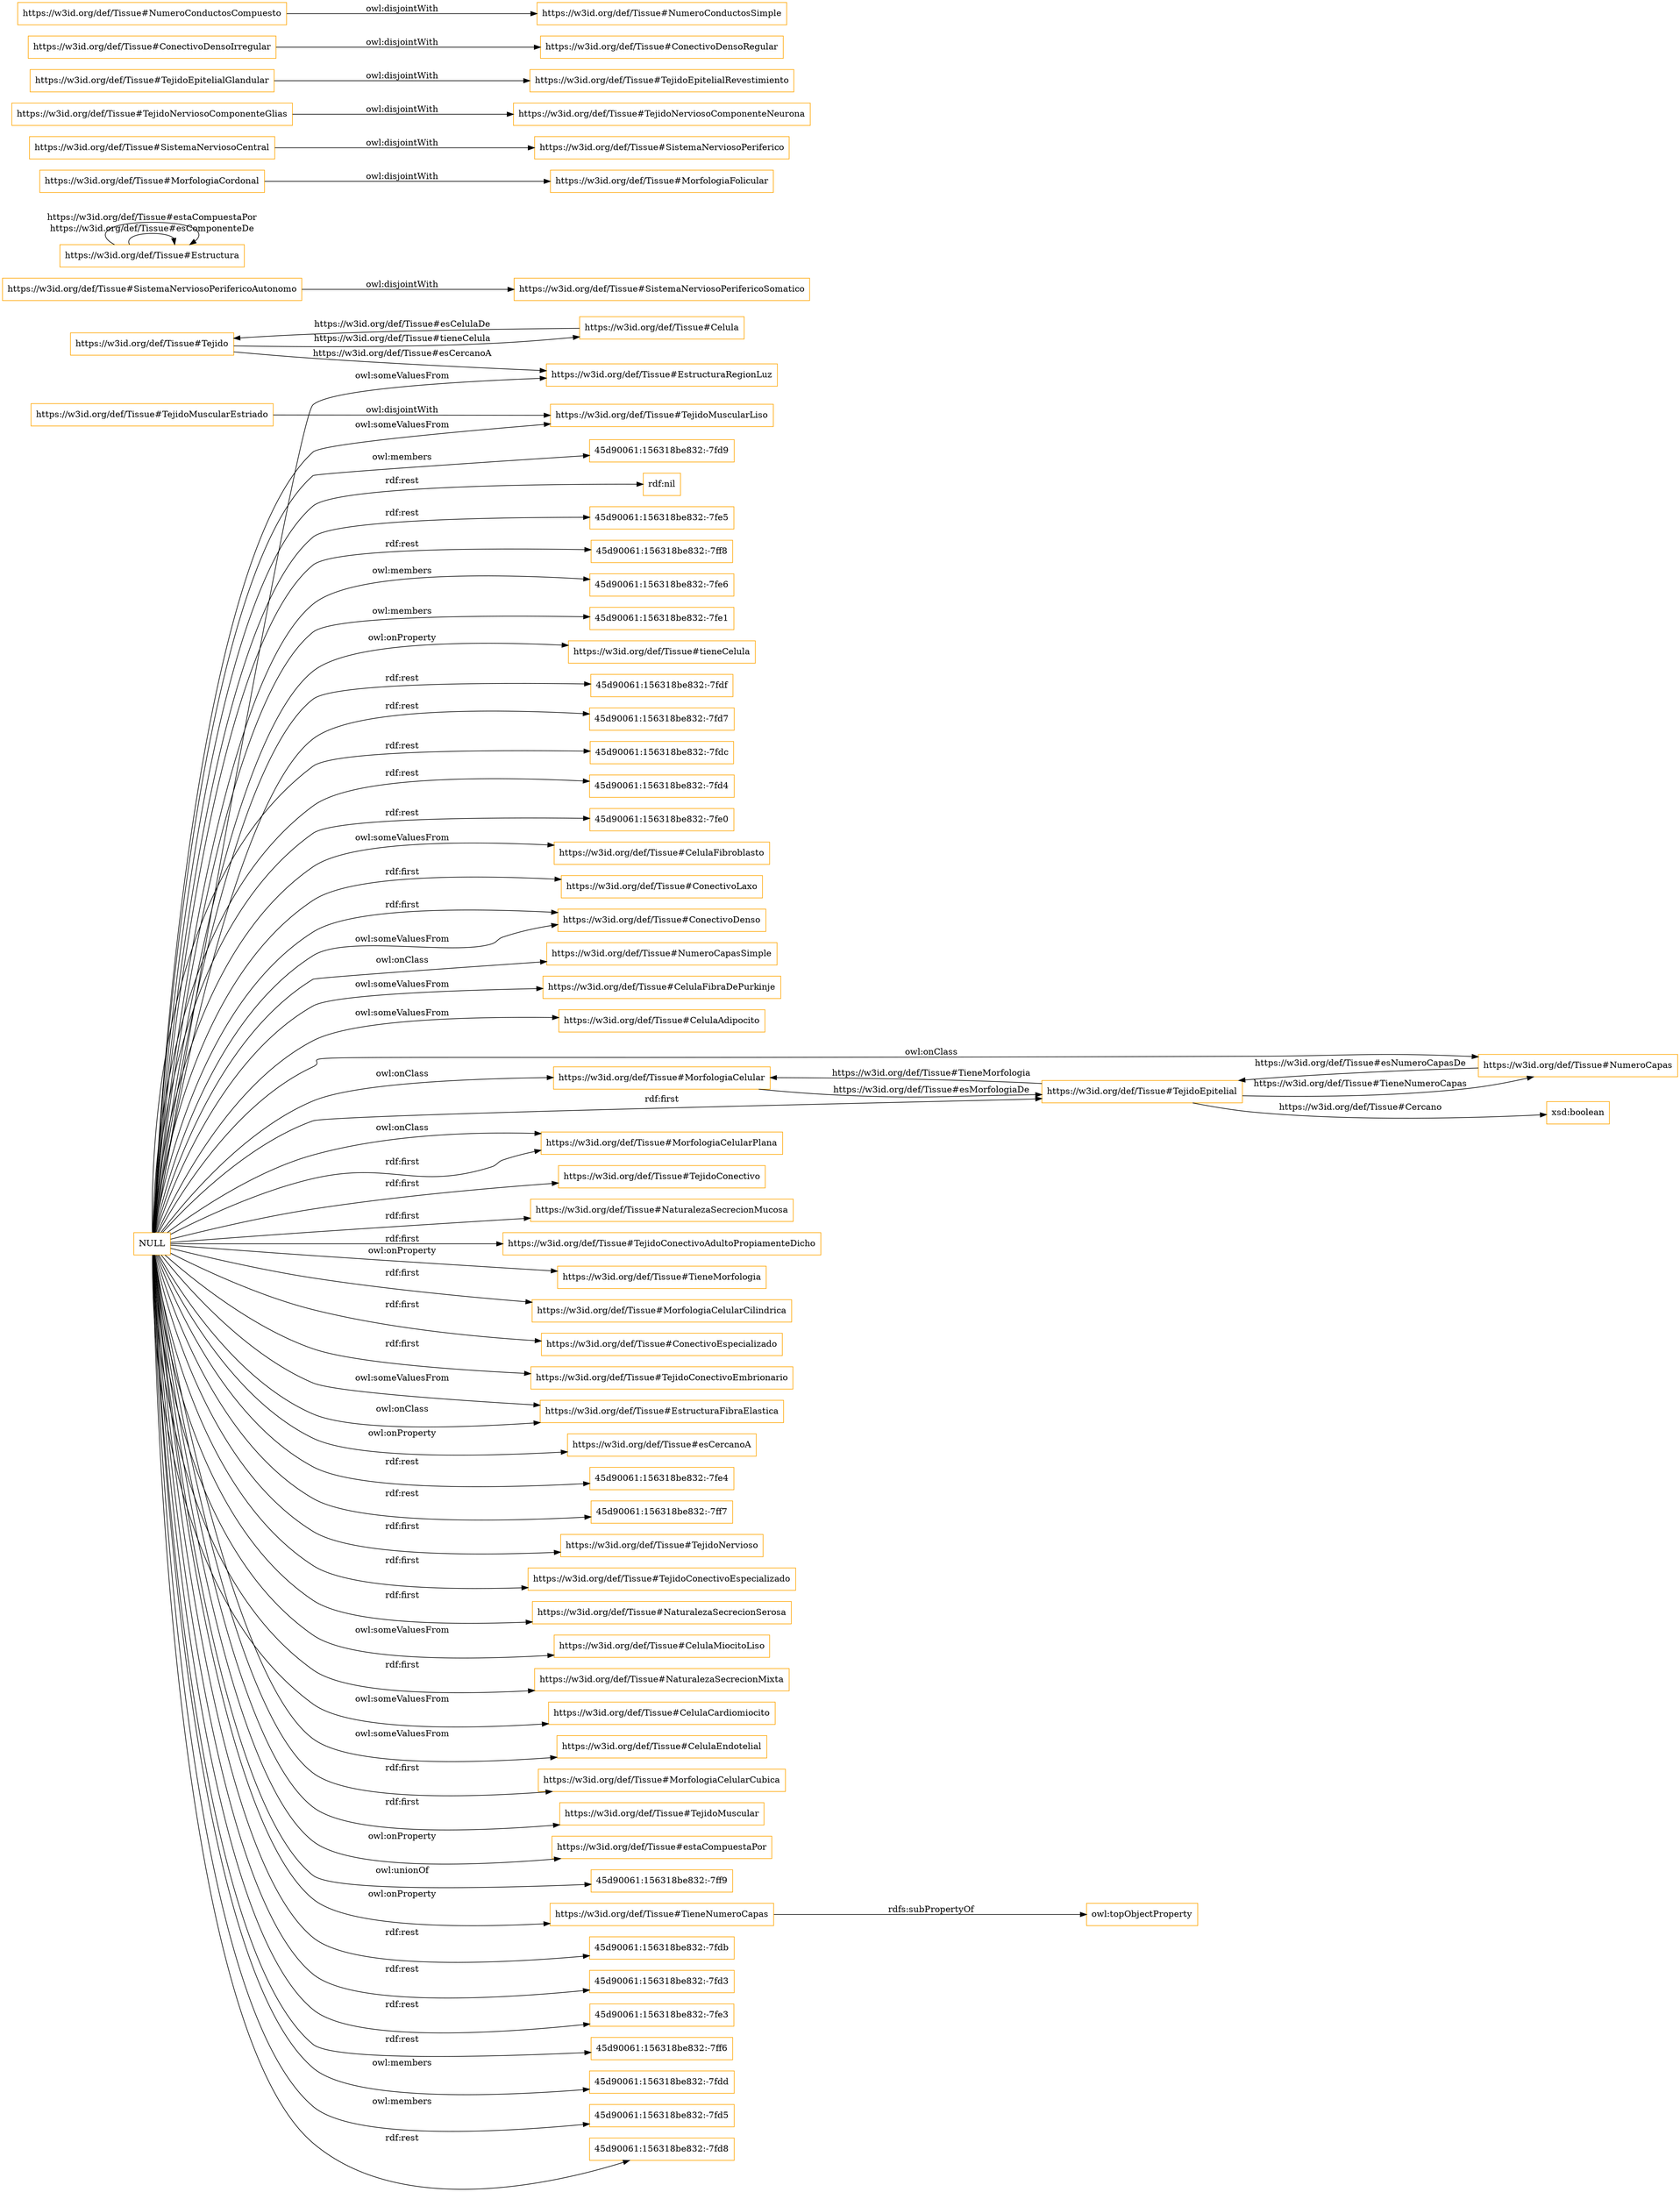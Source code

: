 digraph ar2dtool_diagram { 
rankdir=LR;
size="1501"
node [shape = rectangle, color="orange"]; "https://w3id.org/def/Tissue#CelulaFibroblasto" "https://w3id.org/def/Tissue#ConectivoLaxo" "https://w3id.org/def/Tissue#SistemaNerviosoPerifericoAutonomo" "https://w3id.org/def/Tissue#ConectivoDenso" "https://w3id.org/def/Tissue#Celula" "https://w3id.org/def/Tissue#TejidoMuscularEstriado" "https://w3id.org/def/Tissue#NumeroCapasSimple" "https://w3id.org/def/Tissue#Estructura" "https://w3id.org/def/Tissue#CelulaFibraDePurkinje" "https://w3id.org/def/Tissue#MorfologiaFolicular" "https://w3id.org/def/Tissue#CelulaAdipocito" "https://w3id.org/def/Tissue#MorfologiaCelular" "https://w3id.org/def/Tissue#SistemaNerviosoCentral" "https://w3id.org/def/Tissue#MorfologiaCelularPlana" "https://w3id.org/def/Tissue#TejidoConectivo" "https://w3id.org/def/Tissue#MorfologiaCordonal" "https://w3id.org/def/Tissue#NumeroCapas" "https://w3id.org/def/Tissue#NaturalezaSecrecionMucosa" "https://w3id.org/def/Tissue#TejidoConectivoAdultoPropiamenteDicho" "https://w3id.org/def/Tissue#TejidoNerviosoComponenteNeurona" "https://w3id.org/def/Tissue#TejidoNerviosoComponenteGlias" "https://w3id.org/def/Tissue#Tejido" "https://w3id.org/def/Tissue#TejidoMuscularLiso" "https://w3id.org/def/Tissue#TejidoEpitelialRevestimiento" "https://w3id.org/def/Tissue#TejidoEpitelialGlandular" "https://w3id.org/def/Tissue#MorfologiaCelularCilindrica" "https://w3id.org/def/Tissue#ConectivoEspecializado" "https://w3id.org/def/Tissue#TejidoConectivoEmbrionario" "https://w3id.org/def/Tissue#ConectivoDensoIrregular" "https://w3id.org/def/Tissue#SistemaNerviosoPeriferico" "https://w3id.org/def/Tissue#EstructuraFibraElastica" "https://w3id.org/def/Tissue#EstructuraRegionLuz" "https://w3id.org/def/Tissue#TejidoNervioso" "https://w3id.org/def/Tissue#ConectivoDensoRegular" "https://w3id.org/def/Tissue#TejidoEpitelial" "https://w3id.org/def/Tissue#NumeroConductosSimple" "https://w3id.org/def/Tissue#TejidoConectivoEspecializado" "https://w3id.org/def/Tissue#NaturalezaSecrecionSerosa" "https://w3id.org/def/Tissue#CelulaMiocitoLiso" "https://w3id.org/def/Tissue#NaturalezaSecrecionMixta" "https://w3id.org/def/Tissue#CelulaCardiomiocito" "https://w3id.org/def/Tissue#CelulaEndotelial" "https://w3id.org/def/Tissue#MorfologiaCelularCubica" "https://w3id.org/def/Tissue#TejidoMuscular" "https://w3id.org/def/Tissue#SistemaNerviosoPerifericoSomatico" "https://w3id.org/def/Tissue#NumeroConductosCompuesto" ; /*classes style*/
	"NULL" -> "https://w3id.org/def/Tissue#EstructuraFibraElastica" [ label = "owl:someValuesFrom" ];
	"NULL" -> "https://w3id.org/def/Tissue#TejidoConectivoEmbrionario" [ label = "rdf:first" ];
	"NULL" -> "https://w3id.org/def/Tissue#TejidoConectivoAdultoPropiamenteDicho" [ label = "rdf:first" ];
	"NULL" -> "https://w3id.org/def/Tissue#estaCompuestaPor" [ label = "owl:onProperty" ];
	"NULL" -> "45d90061:156318be832:-7ff9" [ label = "owl:unionOf" ];
	"NULL" -> "https://w3id.org/def/Tissue#TejidoMuscularLiso" [ label = "owl:someValuesFrom" ];
	"NULL" -> "https://w3id.org/def/Tissue#TieneNumeroCapas" [ label = "owl:onProperty" ];
	"NULL" -> "https://w3id.org/def/Tissue#MorfologiaCelularPlana" [ label = "owl:onClass" ];
	"NULL" -> "45d90061:156318be832:-7fdb" [ label = "rdf:rest" ];
	"NULL" -> "45d90061:156318be832:-7fd3" [ label = "rdf:rest" ];
	"NULL" -> "https://w3id.org/def/Tissue#MorfologiaCelularCubica" [ label = "rdf:first" ];
	"NULL" -> "https://w3id.org/def/Tissue#TejidoEpitelial" [ label = "rdf:first" ];
	"NULL" -> "https://w3id.org/def/Tissue#CelulaAdipocito" [ label = "owl:someValuesFrom" ];
	"NULL" -> "https://w3id.org/def/Tissue#CelulaEndotelial" [ label = "owl:someValuesFrom" ];
	"NULL" -> "https://w3id.org/def/Tissue#TejidoConectivo" [ label = "rdf:first" ];
	"NULL" -> "45d90061:156318be832:-7fe3" [ label = "rdf:rest" ];
	"NULL" -> "https://w3id.org/def/Tissue#MorfologiaCelularCilindrica" [ label = "rdf:first" ];
	"NULL" -> "https://w3id.org/def/Tissue#TejidoConectivoEspecializado" [ label = "rdf:first" ];
	"NULL" -> "45d90061:156318be832:-7ff6" [ label = "rdf:rest" ];
	"NULL" -> "45d90061:156318be832:-7fdd" [ label = "owl:members" ];
	"NULL" -> "45d90061:156318be832:-7fd5" [ label = "owl:members" ];
	"NULL" -> "https://w3id.org/def/Tissue#EstructuraRegionLuz" [ label = "owl:someValuesFrom" ];
	"NULL" -> "https://w3id.org/def/Tissue#CelulaFibraDePurkinje" [ label = "owl:someValuesFrom" ];
	"NULL" -> "45d90061:156318be832:-7fd8" [ label = "rdf:rest" ];
	"NULL" -> "https://w3id.org/def/Tissue#NaturalezaSecrecionMixta" [ label = "rdf:first" ];
	"NULL" -> "https://w3id.org/def/Tissue#MorfologiaCelular" [ label = "owl:onClass" ];
	"NULL" -> "https://w3id.org/def/Tissue#NumeroCapasSimple" [ label = "owl:onClass" ];
	"NULL" -> "45d90061:156318be832:-7fd9" [ label = "owl:members" ];
	"NULL" -> "rdf:nil" [ label = "rdf:rest" ];
	"NULL" -> "45d90061:156318be832:-7fe5" [ label = "rdf:rest" ];
	"NULL" -> "https://w3id.org/def/Tissue#CelulaCardiomiocito" [ label = "owl:someValuesFrom" ];
	"NULL" -> "45d90061:156318be832:-7ff8" [ label = "rdf:rest" ];
	"NULL" -> "https://w3id.org/def/Tissue#EstructuraFibraElastica" [ label = "owl:onClass" ];
	"NULL" -> "45d90061:156318be832:-7fe6" [ label = "owl:members" ];
	"NULL" -> "45d90061:156318be832:-7fe1" [ label = "owl:members" ];
	"NULL" -> "https://w3id.org/def/Tissue#NumeroCapas" [ label = "owl:onClass" ];
	"NULL" -> "https://w3id.org/def/Tissue#TejidoMuscular" [ label = "rdf:first" ];
	"NULL" -> "https://w3id.org/def/Tissue#ConectivoDenso" [ label = "rdf:first" ];
	"NULL" -> "https://w3id.org/def/Tissue#tieneCelula" [ label = "owl:onProperty" ];
	"NULL" -> "https://w3id.org/def/Tissue#NaturalezaSecrecionMucosa" [ label = "rdf:first" ];
	"NULL" -> "45d90061:156318be832:-7fdf" [ label = "rdf:rest" ];
	"NULL" -> "45d90061:156318be832:-7fd7" [ label = "rdf:rest" ];
	"NULL" -> "https://w3id.org/def/Tissue#NaturalezaSecrecionSerosa" [ label = "rdf:first" ];
	"NULL" -> "https://w3id.org/def/Tissue#CelulaFibroblasto" [ label = "owl:someValuesFrom" ];
	"NULL" -> "45d90061:156318be832:-7fdc" [ label = "rdf:rest" ];
	"NULL" -> "https://w3id.org/def/Tissue#CelulaMiocitoLiso" [ label = "owl:someValuesFrom" ];
	"NULL" -> "45d90061:156318be832:-7fd4" [ label = "rdf:rest" ];
	"NULL" -> "https://w3id.org/def/Tissue#MorfologiaCelularPlana" [ label = "rdf:first" ];
	"NULL" -> "45d90061:156318be832:-7fe0" [ label = "rdf:rest" ];
	"NULL" -> "https://w3id.org/def/Tissue#ConectivoDenso" [ label = "owl:someValuesFrom" ];
	"NULL" -> "https://w3id.org/def/Tissue#TieneMorfologia" [ label = "owl:onProperty" ];
	"NULL" -> "https://w3id.org/def/Tissue#esCercanoA" [ label = "owl:onProperty" ];
	"NULL" -> "https://w3id.org/def/Tissue#TejidoNervioso" [ label = "rdf:first" ];
	"NULL" -> "45d90061:156318be832:-7fe4" [ label = "rdf:rest" ];
	"NULL" -> "45d90061:156318be832:-7ff7" [ label = "rdf:rest" ];
	"NULL" -> "https://w3id.org/def/Tissue#ConectivoEspecializado" [ label = "rdf:first" ];
	"NULL" -> "https://w3id.org/def/Tissue#ConectivoLaxo" [ label = "rdf:first" ];
	"https://w3id.org/def/Tissue#ConectivoDensoIrregular" -> "https://w3id.org/def/Tissue#ConectivoDensoRegular" [ label = "owl:disjointWith" ];
	"https://w3id.org/def/Tissue#TejidoNerviosoComponenteGlias" -> "https://w3id.org/def/Tissue#TejidoNerviosoComponenteNeurona" [ label = "owl:disjointWith" ];
	"https://w3id.org/def/Tissue#TejidoMuscularEstriado" -> "https://w3id.org/def/Tissue#TejidoMuscularLiso" [ label = "owl:disjointWith" ];
	"https://w3id.org/def/Tissue#SistemaNerviosoPerifericoAutonomo" -> "https://w3id.org/def/Tissue#SistemaNerviosoPerifericoSomatico" [ label = "owl:disjointWith" ];
	"https://w3id.org/def/Tissue#TejidoEpitelialGlandular" -> "https://w3id.org/def/Tissue#TejidoEpitelialRevestimiento" [ label = "owl:disjointWith" ];
	"https://w3id.org/def/Tissue#TieneNumeroCapas" -> "owl:topObjectProperty" [ label = "rdfs:subPropertyOf" ];
	"https://w3id.org/def/Tissue#SistemaNerviosoCentral" -> "https://w3id.org/def/Tissue#SistemaNerviosoPeriferico" [ label = "owl:disjointWith" ];
	"https://w3id.org/def/Tissue#NumeroConductosCompuesto" -> "https://w3id.org/def/Tissue#NumeroConductosSimple" [ label = "owl:disjointWith" ];
	"https://w3id.org/def/Tissue#MorfologiaCordonal" -> "https://w3id.org/def/Tissue#MorfologiaFolicular" [ label = "owl:disjointWith" ];
	"https://w3id.org/def/Tissue#Tejido" -> "https://w3id.org/def/Tissue#Celula" [ label = "https://w3id.org/def/Tissue#tieneCelula" ];
	"https://w3id.org/def/Tissue#Estructura" -> "https://w3id.org/def/Tissue#Estructura" [ label = "https://w3id.org/def/Tissue#esComponenteDe" ];
	"https://w3id.org/def/Tissue#TejidoEpitelial" -> "xsd:boolean" [ label = "https://w3id.org/def/Tissue#Cercano" ];
	"https://w3id.org/def/Tissue#TejidoEpitelial" -> "https://w3id.org/def/Tissue#MorfologiaCelular" [ label = "https://w3id.org/def/Tissue#TieneMorfologia" ];
	"https://w3id.org/def/Tissue#TejidoEpitelial" -> "https://w3id.org/def/Tissue#NumeroCapas" [ label = "https://w3id.org/def/Tissue#TieneNumeroCapas" ];
	"https://w3id.org/def/Tissue#Estructura" -> "https://w3id.org/def/Tissue#Estructura" [ label = "https://w3id.org/def/Tissue#estaCompuestaPor" ];
	"https://w3id.org/def/Tissue#MorfologiaCelular" -> "https://w3id.org/def/Tissue#TejidoEpitelial" [ label = "https://w3id.org/def/Tissue#esMorfologiaDe" ];
	"https://w3id.org/def/Tissue#Tejido" -> "https://w3id.org/def/Tissue#EstructuraRegionLuz" [ label = "https://w3id.org/def/Tissue#esCercanoA" ];
	"https://w3id.org/def/Tissue#Celula" -> "https://w3id.org/def/Tissue#Tejido" [ label = "https://w3id.org/def/Tissue#esCelulaDe" ];
	"https://w3id.org/def/Tissue#NumeroCapas" -> "https://w3id.org/def/Tissue#TejidoEpitelial" [ label = "https://w3id.org/def/Tissue#esNumeroCapasDe" ];

}
